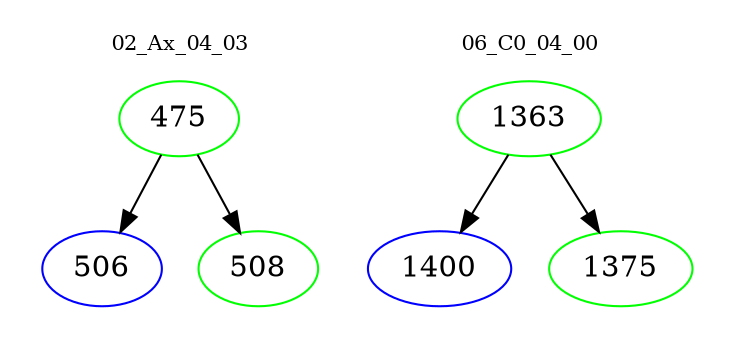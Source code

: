 digraph{
subgraph cluster_0 {
color = white
label = "02_Ax_04_03";
fontsize=10;
T0_475 [label="475", color="green"]
T0_475 -> T0_506 [color="black"]
T0_506 [label="506", color="blue"]
T0_475 -> T0_508 [color="black"]
T0_508 [label="508", color="green"]
}
subgraph cluster_1 {
color = white
label = "06_C0_04_00";
fontsize=10;
T1_1363 [label="1363", color="green"]
T1_1363 -> T1_1400 [color="black"]
T1_1400 [label="1400", color="blue"]
T1_1363 -> T1_1375 [color="black"]
T1_1375 [label="1375", color="green"]
}
}
